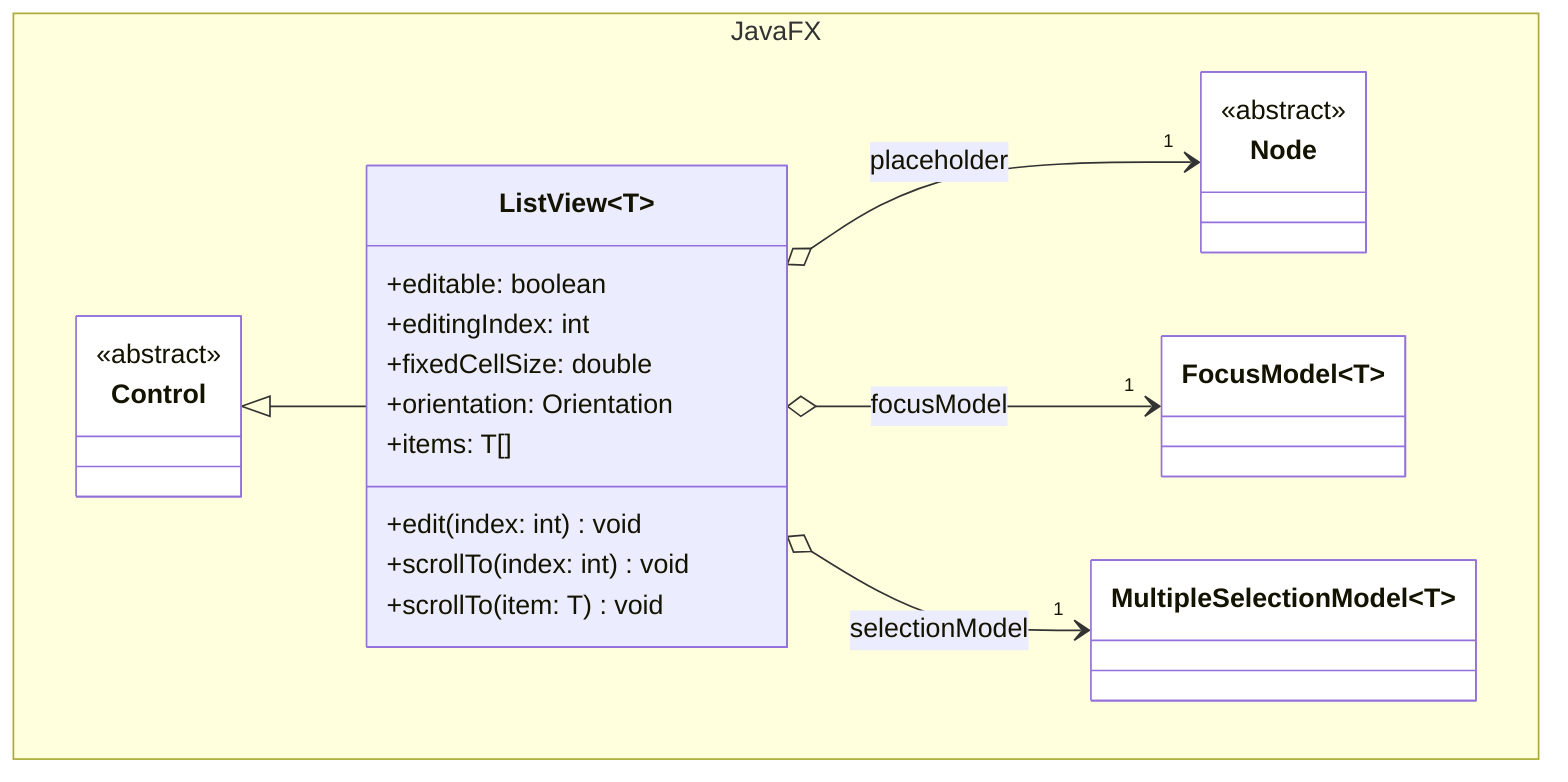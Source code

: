 classDiagram

    namespace JavaFX {

        class Node {
            <<abstract>>
        }

        class Control {
            <<abstract>>
        }

        class ListView["ListView&lt;T&gt;"] {
            +editable: boolean
            +editingIndex: int
            +fixedCellSize: double
            +orientation: Orientation
            +items: T[]
            +edit(index: int) void
            +scrollTo(index: int) void
            +scrollTo(item: T) void
        }

        class FocusModel["FocusModel&lt;T&gt;"] {
        }

        class MultipleSelectionModel["MultipleSelectionModel&lt;T&gt;"] {
        }

    }

    Control <|-- ListView

    ListView o-->"1" FocusModel: focusModel
    ListView o-->"1" MultipleSelectionModel: selectionModel
    ListView o-->"1" Node: placeholder

    style Node fill:white
    style Control fill:white
    style FocusModel fill:white
    style MultipleSelectionModel fill:white